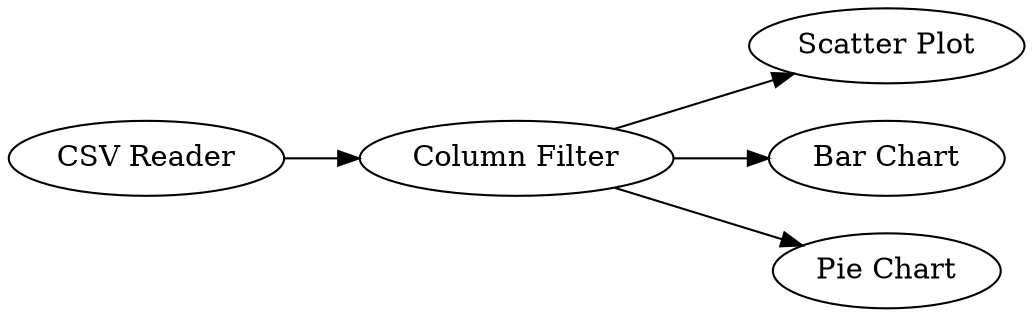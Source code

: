 digraph {
	2 -> 3
	2 -> 5
	2 -> 4
	1 -> 2
	5 [label="Bar Chart"]
	1 [label="CSV Reader"]
	4 [label="Pie Chart"]
	3 [label="Scatter Plot"]
	2 [label="Column Filter"]
	rankdir=LR
}
